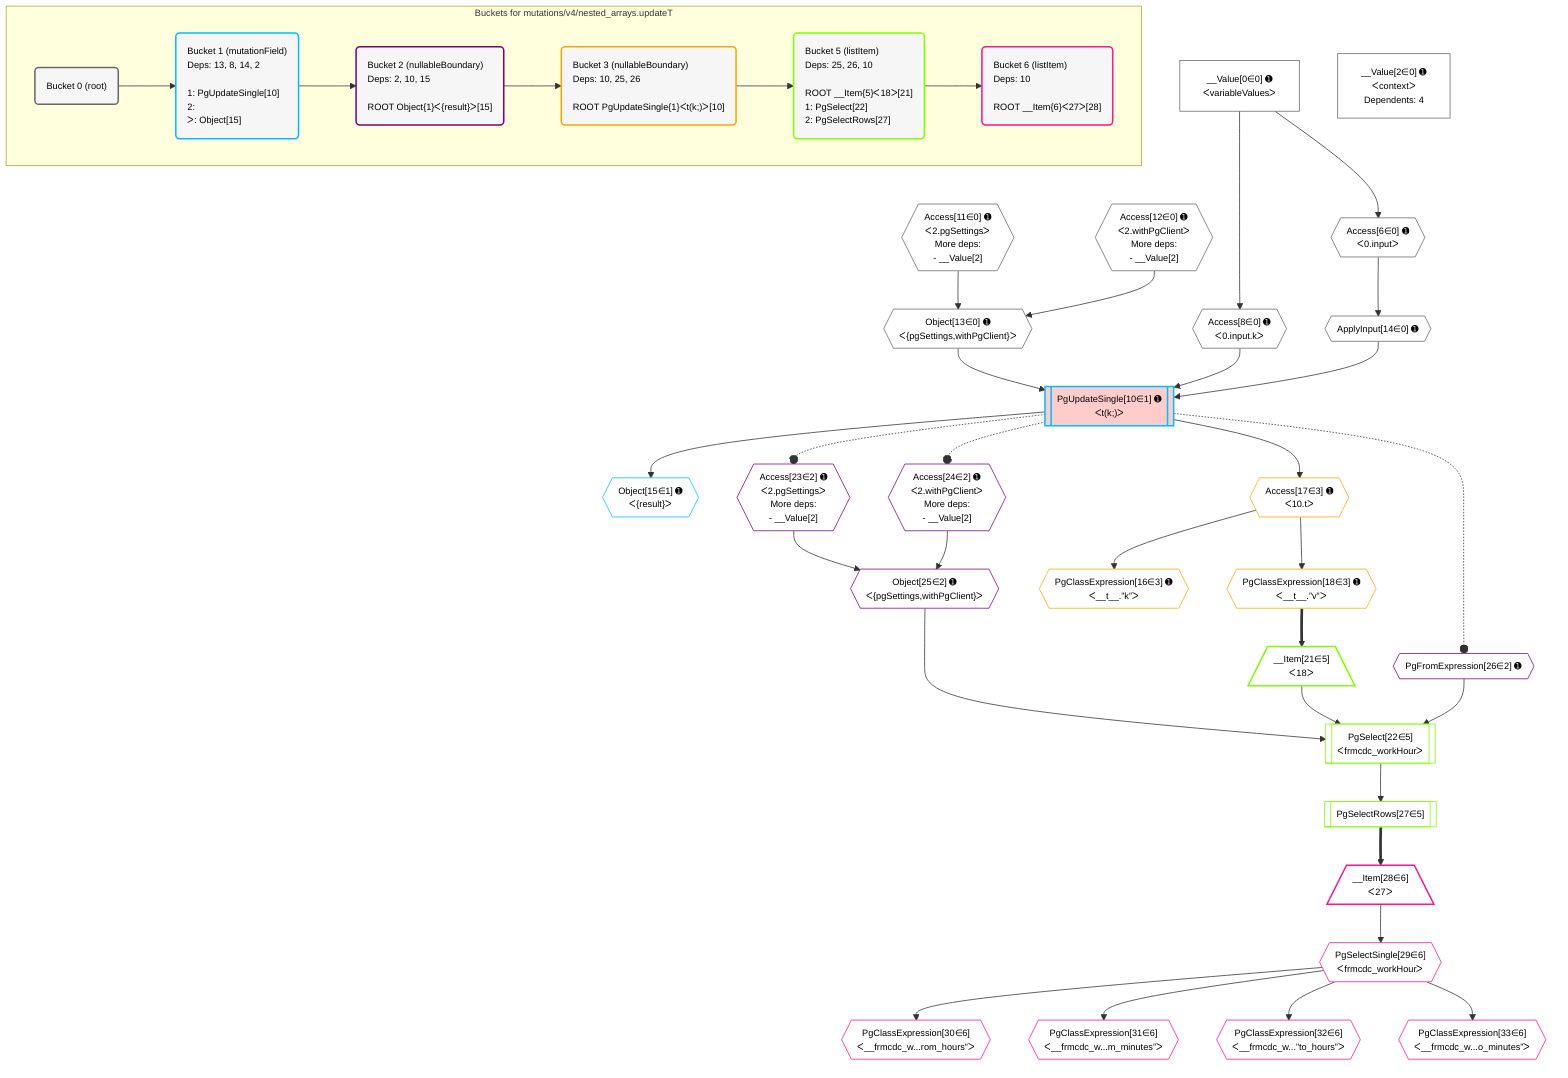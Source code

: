 %%{init: {'themeVariables': { 'fontSize': '12px'}}}%%
graph TD
    classDef path fill:#eee,stroke:#000,color:#000
    classDef plan fill:#fff,stroke-width:1px,color:#000
    classDef itemplan fill:#fff,stroke-width:2px,color:#000
    classDef unbatchedplan fill:#dff,stroke-width:1px,color:#000
    classDef sideeffectplan fill:#fcc,stroke-width:2px,color:#000
    classDef bucket fill:#f6f6f6,color:#000,stroke-width:2px,text-align:left

    subgraph "Buckets for mutations/v4/nested_arrays.updateT"
    Bucket0("Bucket 0 (root)"):::bucket
    Bucket1("Bucket 1 (mutationField)<br />Deps: 13, 8, 14, 2<br /><br />1: PgUpdateSingle[10]<br />2: <br />ᐳ: Object[15]"):::bucket
    Bucket2("Bucket 2 (nullableBoundary)<br />Deps: 2, 10, 15<br /><br />ROOT Object{1}ᐸ{result}ᐳ[15]"):::bucket
    Bucket3("Bucket 3 (nullableBoundary)<br />Deps: 10, 25, 26<br /><br />ROOT PgUpdateSingle{1}ᐸt(k;)ᐳ[10]"):::bucket
    Bucket5("Bucket 5 (listItem)<br />Deps: 25, 26, 10<br /><br />ROOT __Item{5}ᐸ18ᐳ[21]<br />1: PgSelect[22]<br />2: PgSelectRows[27]"):::bucket
    Bucket6("Bucket 6 (listItem)<br />Deps: 10<br /><br />ROOT __Item{6}ᐸ27ᐳ[28]"):::bucket
    end
    Bucket0 --> Bucket1
    Bucket1 --> Bucket2
    Bucket2 --> Bucket3
    Bucket3 --> Bucket5
    Bucket5 --> Bucket6

    %% plan dependencies
    Object13{{"Object[13∈0] ➊<br />ᐸ{pgSettings,withPgClient}ᐳ"}}:::plan
    Access11{{"Access[11∈0] ➊<br />ᐸ2.pgSettingsᐳ<br />More deps:<br />- __Value[2]"}}:::plan
    Access12{{"Access[12∈0] ➊<br />ᐸ2.withPgClientᐳ<br />More deps:<br />- __Value[2]"}}:::plan
    Access11 & Access12 --> Object13
    Access6{{"Access[6∈0] ➊<br />ᐸ0.inputᐳ"}}:::plan
    __Value0["__Value[0∈0] ➊<br />ᐸvariableValuesᐳ"]:::plan
    __Value0 --> Access6
    Access8{{"Access[8∈0] ➊<br />ᐸ0.input.kᐳ"}}:::plan
    __Value0 --> Access8
    ApplyInput14{{"ApplyInput[14∈0] ➊"}}:::plan
    Access6 --> ApplyInput14
    __Value2["__Value[2∈0] ➊<br />ᐸcontextᐳ<br />Dependents: 4"]:::plan
    PgUpdateSingle10[["PgUpdateSingle[10∈1] ➊<br />ᐸt(k;)ᐳ"]]:::sideeffectplan
    Object13 & Access8 & ApplyInput14 --> PgUpdateSingle10
    Object15{{"Object[15∈1] ➊<br />ᐸ{result}ᐳ"}}:::plan
    PgUpdateSingle10 --> Object15
    Object25{{"Object[25∈2] ➊<br />ᐸ{pgSettings,withPgClient}ᐳ"}}:::plan
    Access23{{"Access[23∈2] ➊<br />ᐸ2.pgSettingsᐳ<br />More deps:<br />- __Value[2]"}}:::plan
    Access24{{"Access[24∈2] ➊<br />ᐸ2.withPgClientᐳ<br />More deps:<br />- __Value[2]"}}:::plan
    Access23 & Access24 --> Object25
    PgFromExpression26{{"PgFromExpression[26∈2] ➊"}}:::plan
    PgClassExpression16{{"PgClassExpression[16∈3] ➊<br />ᐸ__t__.”k”ᐳ"}}:::plan
    Access17{{"Access[17∈3] ➊<br />ᐸ10.tᐳ"}}:::plan
    Access17 --> PgClassExpression16
    PgUpdateSingle10 --> Access17
    PgClassExpression18{{"PgClassExpression[18∈3] ➊<br />ᐸ__t__.”v”ᐳ"}}:::plan
    Access17 --> PgClassExpression18
    PgSelect22[["PgSelect[22∈5]<br />ᐸfrmcdc_workHourᐳ"]]:::plan
    __Item21[/"__Item[21∈5]<br />ᐸ18ᐳ"\]:::itemplan
    Object25 & __Item21 & PgFromExpression26 --> PgSelect22
    PgClassExpression18 ==> __Item21
    PgSelectRows27[["PgSelectRows[27∈5]"]]:::plan
    PgSelect22 --> PgSelectRows27
    __Item28[/"__Item[28∈6]<br />ᐸ27ᐳ"\]:::itemplan
    PgSelectRows27 ==> __Item28
    PgSelectSingle29{{"PgSelectSingle[29∈6]<br />ᐸfrmcdc_workHourᐳ"}}:::plan
    __Item28 --> PgSelectSingle29
    PgClassExpression30{{"PgClassExpression[30∈6]<br />ᐸ__frmcdc_w...rom_hours”ᐳ"}}:::plan
    PgSelectSingle29 --> PgClassExpression30
    PgClassExpression31{{"PgClassExpression[31∈6]<br />ᐸ__frmcdc_w...m_minutes”ᐳ"}}:::plan
    PgSelectSingle29 --> PgClassExpression31
    PgClassExpression32{{"PgClassExpression[32∈6]<br />ᐸ__frmcdc_w...”to_hours”ᐳ"}}:::plan
    PgSelectSingle29 --> PgClassExpression32
    PgClassExpression33{{"PgClassExpression[33∈6]<br />ᐸ__frmcdc_w...o_minutes”ᐳ"}}:::plan
    PgSelectSingle29 --> PgClassExpression33

    %% define steps
    classDef bucket0 stroke:#696969
    class Bucket0,__Value0,__Value2,Access6,Access8,Access11,Access12,Object13,ApplyInput14 bucket0
    classDef bucket1 stroke:#00bfff
    class Bucket1,PgUpdateSingle10,Object15 bucket1
    classDef bucket2 stroke:#7f007f
    class Bucket2,Access23,Access24,Object25,PgFromExpression26 bucket2
    classDef bucket3 stroke:#ffa500
    class Bucket3,PgClassExpression16,Access17,PgClassExpression18 bucket3
    classDef bucket5 stroke:#7fff00
    class Bucket5,__Item21,PgSelect22,PgSelectRows27 bucket5
    classDef bucket6 stroke:#ff1493
    class Bucket6,__Item28,PgSelectSingle29,PgClassExpression30,PgClassExpression31,PgClassExpression32,PgClassExpression33 bucket6

    %% implicit side effects
    PgUpdateSingle10 -.-o Access23
    PgUpdateSingle10 -.-o Access24
    PgUpdateSingle10 -.-o PgFromExpression26